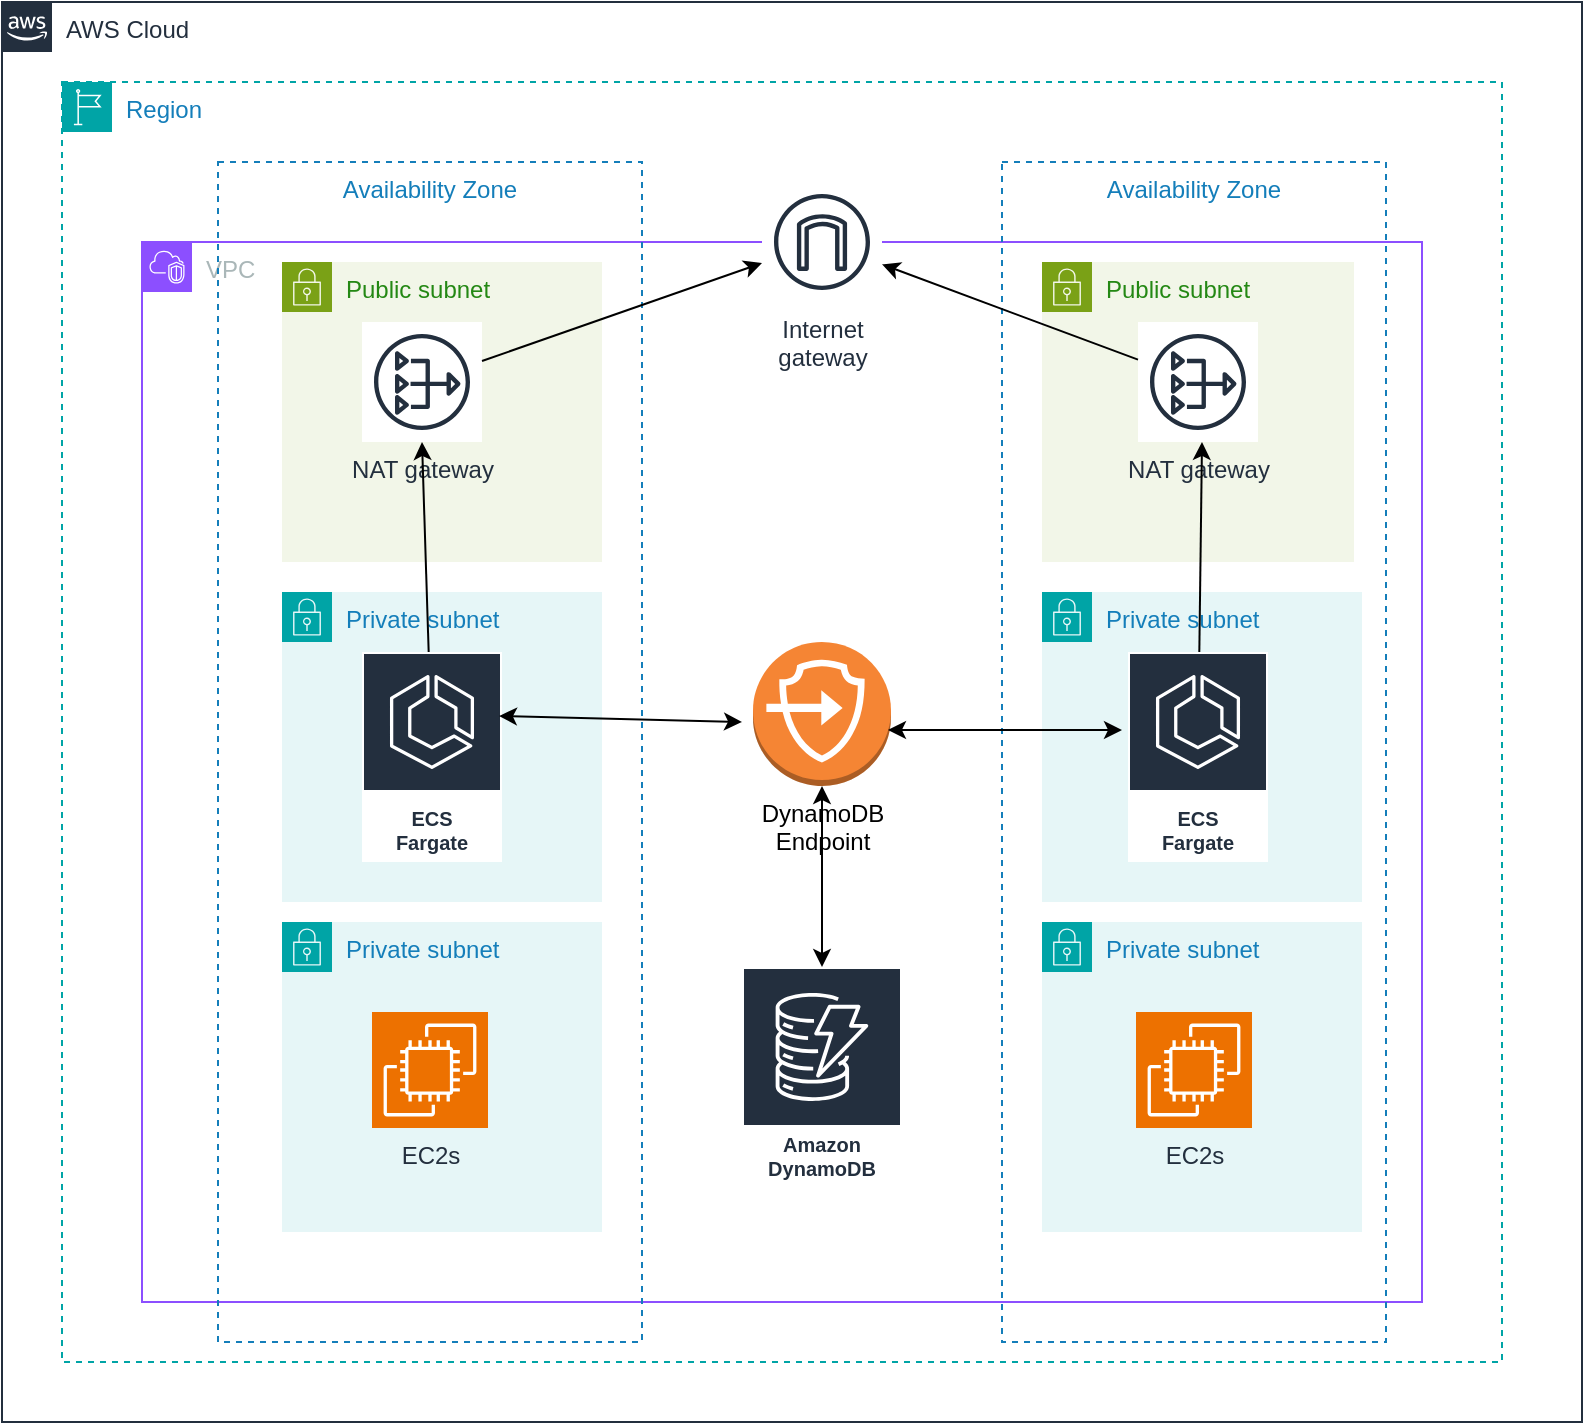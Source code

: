 <mxfile version="24.7.17">
  <diagram name="Page-1" id="thP39e69wSnJScUfDxOl">
    <mxGraphModel dx="1021" dy="1097" grid="1" gridSize="10" guides="1" tooltips="1" connect="1" arrows="1" fold="1" page="1" pageScale="1" pageWidth="827" pageHeight="1169" math="0" shadow="0">
      <root>
        <mxCell id="0" />
        <mxCell id="1" parent="0" />
        <mxCell id="j4ZdQfC_km6iXzpJwhjP-19" value="Region" style="points=[[0,0],[0.25,0],[0.5,0],[0.75,0],[1,0],[1,0.25],[1,0.5],[1,0.75],[1,1],[0.75,1],[0.5,1],[0.25,1],[0,1],[0,0.75],[0,0.5],[0,0.25]];outlineConnect=0;gradientColor=none;html=1;whiteSpace=wrap;fontSize=12;fontStyle=0;container=1;pointerEvents=0;collapsible=0;recursiveResize=0;shape=mxgraph.aws4.group;grIcon=mxgraph.aws4.group_region;strokeColor=#00A4A6;fillColor=none;verticalAlign=top;align=left;spacingLeft=30;fontColor=#147EBA;dashed=1;" parent="1" vertex="1">
          <mxGeometry x="40" y="120" width="720" height="640" as="geometry" />
        </mxCell>
        <mxCell id="j4ZdQfC_km6iXzpJwhjP-20" value="VPC" style="points=[[0,0],[0.25,0],[0.5,0],[0.75,0],[1,0],[1,0.25],[1,0.5],[1,0.75],[1,1],[0.75,1],[0.5,1],[0.25,1],[0,1],[0,0.75],[0,0.5],[0,0.25]];outlineConnect=0;gradientColor=none;html=1;whiteSpace=wrap;fontSize=12;fontStyle=0;container=1;pointerEvents=0;collapsible=0;recursiveResize=0;shape=mxgraph.aws4.group;grIcon=mxgraph.aws4.group_vpc2;strokeColor=#8C4FFF;fillColor=none;verticalAlign=top;align=left;spacingLeft=30;fontColor=#AAB7B8;dashed=0;" parent="j4ZdQfC_km6iXzpJwhjP-19" vertex="1">
          <mxGeometry x="40" y="80" width="640" height="530" as="geometry" />
        </mxCell>
        <mxCell id="j4ZdQfC_km6iXzpJwhjP-24" value="AWS Cloud" style="points=[[0,0],[0.25,0],[0.5,0],[0.75,0],[1,0],[1,0.25],[1,0.5],[1,0.75],[1,1],[0.75,1],[0.5,1],[0.25,1],[0,1],[0,0.75],[0,0.5],[0,0.25]];outlineConnect=0;gradientColor=none;html=1;whiteSpace=wrap;fontSize=12;fontStyle=0;container=1;pointerEvents=0;collapsible=0;recursiveResize=0;shape=mxgraph.aws4.group;grIcon=mxgraph.aws4.group_aws_cloud_alt;strokeColor=#232F3E;fillColor=none;verticalAlign=top;align=left;spacingLeft=30;fontColor=#232F3E;dashed=0;" parent="1" vertex="1">
          <mxGeometry x="10" y="80" width="790" height="710" as="geometry" />
        </mxCell>
        <mxCell id="b9plb1413JWHaFBECdBy-2" value="Availability Zone" style="fillColor=none;strokeColor=#147EBA;dashed=1;verticalAlign=top;fontStyle=0;fontColor=#147EBA;whiteSpace=wrap;html=1;" vertex="1" parent="j4ZdQfC_km6iXzpJwhjP-24">
          <mxGeometry x="108" y="80" width="212" height="590" as="geometry" />
        </mxCell>
        <mxCell id="b9plb1413JWHaFBECdBy-1" value="Public subnet" style="points=[[0,0],[0.25,0],[0.5,0],[0.75,0],[1,0],[1,0.25],[1,0.5],[1,0.75],[1,1],[0.75,1],[0.5,1],[0.25,1],[0,1],[0,0.75],[0,0.5],[0,0.25]];outlineConnect=0;gradientColor=none;html=1;whiteSpace=wrap;fontSize=12;fontStyle=0;container=0;pointerEvents=0;collapsible=0;recursiveResize=0;shape=mxgraph.aws4.group;grIcon=mxgraph.aws4.group_security_group;grStroke=0;strokeColor=#7AA116;fillColor=#F2F6E8;verticalAlign=top;align=left;spacingLeft=30;fontColor=#248814;dashed=0;" vertex="1" parent="j4ZdQfC_km6iXzpJwhjP-24">
          <mxGeometry x="140" y="130" width="160" height="150" as="geometry" />
        </mxCell>
        <mxCell id="j4ZdQfC_km6iXzpJwhjP-21" value="Availability Zone" style="fillColor=none;strokeColor=#147EBA;dashed=1;verticalAlign=top;fontStyle=0;fontColor=#147EBA;whiteSpace=wrap;html=1;" parent="j4ZdQfC_km6iXzpJwhjP-24" vertex="1">
          <mxGeometry x="500" y="80" width="192" height="590" as="geometry" />
        </mxCell>
        <mxCell id="b9plb1413JWHaFBECdBy-3" value="Public subnet" style="points=[[0,0],[0.25,0],[0.5,0],[0.75,0],[1,0],[1,0.25],[1,0.5],[1,0.75],[1,1],[0.75,1],[0.5,1],[0.25,1],[0,1],[0,0.75],[0,0.5],[0,0.25]];outlineConnect=0;gradientColor=none;html=1;whiteSpace=wrap;fontSize=12;fontStyle=0;container=0;pointerEvents=0;collapsible=0;recursiveResize=0;shape=mxgraph.aws4.group;grIcon=mxgraph.aws4.group_security_group;grStroke=0;strokeColor=#7AA116;fillColor=#F2F6E8;verticalAlign=top;align=left;spacingLeft=30;fontColor=#248814;dashed=0;" vertex="1" parent="j4ZdQfC_km6iXzpJwhjP-24">
          <mxGeometry x="520" y="130" width="156" height="150" as="geometry" />
        </mxCell>
        <mxCell id="b9plb1413JWHaFBECdBy-4" value="Private subnet" style="points=[[0,0],[0.25,0],[0.5,0],[0.75,0],[1,0],[1,0.25],[1,0.5],[1,0.75],[1,1],[0.75,1],[0.5,1],[0.25,1],[0,1],[0,0.75],[0,0.5],[0,0.25]];outlineConnect=0;gradientColor=none;html=1;whiteSpace=wrap;fontSize=12;fontStyle=0;container=0;pointerEvents=0;collapsible=0;recursiveResize=0;shape=mxgraph.aws4.group;grIcon=mxgraph.aws4.group_security_group;grStroke=0;strokeColor=#00A4A6;fillColor=#E6F6F7;verticalAlign=top;align=left;spacingLeft=30;fontColor=#147EBA;dashed=0;" vertex="1" parent="j4ZdQfC_km6iXzpJwhjP-24">
          <mxGeometry x="140" y="295" width="160" height="155" as="geometry" />
        </mxCell>
        <mxCell id="b9plb1413JWHaFBECdBy-5" value="Private subnet" style="points=[[0,0],[0.25,0],[0.5,0],[0.75,0],[1,0],[1,0.25],[1,0.5],[1,0.75],[1,1],[0.75,1],[0.5,1],[0.25,1],[0,1],[0,0.75],[0,0.5],[0,0.25]];outlineConnect=0;gradientColor=none;html=1;whiteSpace=wrap;fontSize=12;fontStyle=0;container=0;pointerEvents=0;collapsible=0;recursiveResize=0;shape=mxgraph.aws4.group;grIcon=mxgraph.aws4.group_security_group;grStroke=0;strokeColor=#00A4A6;fillColor=#E6F6F7;verticalAlign=top;align=left;spacingLeft=30;fontColor=#147EBA;dashed=0;" vertex="1" parent="j4ZdQfC_km6iXzpJwhjP-24">
          <mxGeometry x="520" y="295" width="160" height="155" as="geometry" />
        </mxCell>
        <mxCell id="b9plb1413JWHaFBECdBy-6" value="Private subnet" style="points=[[0,0],[0.25,0],[0.5,0],[0.75,0],[1,0],[1,0.25],[1,0.5],[1,0.75],[1,1],[0.75,1],[0.5,1],[0.25,1],[0,1],[0,0.75],[0,0.5],[0,0.25]];outlineConnect=0;gradientColor=none;html=1;whiteSpace=wrap;fontSize=12;fontStyle=0;container=0;pointerEvents=0;collapsible=0;recursiveResize=0;shape=mxgraph.aws4.group;grIcon=mxgraph.aws4.group_security_group;grStroke=0;strokeColor=#00A4A6;fillColor=#E6F6F7;verticalAlign=top;align=left;spacingLeft=30;fontColor=#147EBA;dashed=0;" vertex="1" parent="j4ZdQfC_km6iXzpJwhjP-24">
          <mxGeometry x="140" y="460" width="160" height="155" as="geometry" />
        </mxCell>
        <mxCell id="b9plb1413JWHaFBECdBy-7" value="Private subnet" style="points=[[0,0],[0.25,0],[0.5,0],[0.75,0],[1,0],[1,0.25],[1,0.5],[1,0.75],[1,1],[0.75,1],[0.5,1],[0.25,1],[0,1],[0,0.75],[0,0.5],[0,0.25]];outlineConnect=0;gradientColor=none;html=1;whiteSpace=wrap;fontSize=12;fontStyle=0;container=0;pointerEvents=0;collapsible=0;recursiveResize=0;shape=mxgraph.aws4.group;grIcon=mxgraph.aws4.group_security_group;grStroke=0;strokeColor=#00A4A6;fillColor=#E6F6F7;verticalAlign=top;align=left;spacingLeft=30;fontColor=#147EBA;dashed=0;" vertex="1" parent="j4ZdQfC_km6iXzpJwhjP-24">
          <mxGeometry x="520" y="460" width="160" height="155" as="geometry" />
        </mxCell>
        <mxCell id="b9plb1413JWHaFBECdBy-8" value="Amazon DynamoDB" style="sketch=0;outlineConnect=0;fontColor=#232F3E;gradientColor=none;strokeColor=#ffffff;fillColor=#232F3E;dashed=0;verticalLabelPosition=middle;verticalAlign=bottom;align=center;html=1;whiteSpace=wrap;fontSize=10;fontStyle=1;spacing=3;shape=mxgraph.aws4.productIcon;prIcon=mxgraph.aws4.dynamodb;" vertex="1" parent="j4ZdQfC_km6iXzpJwhjP-24">
          <mxGeometry x="370" y="482.5" width="80" height="110" as="geometry" />
        </mxCell>
        <mxCell id="b9plb1413JWHaFBECdBy-9" value="DynamoDB&lt;div&gt;Endpoint&lt;/div&gt;" style="outlineConnect=0;dashed=0;verticalLabelPosition=bottom;verticalAlign=top;align=center;html=1;shape=mxgraph.aws3.endpoints;fillColor=#F58534;gradientColor=none;" vertex="1" parent="j4ZdQfC_km6iXzpJwhjP-24">
          <mxGeometry x="375.5" y="320" width="69" height="72" as="geometry" />
        </mxCell>
        <mxCell id="b9plb1413JWHaFBECdBy-10" value="ECS&lt;div&gt;Fargate&lt;/div&gt;" style="sketch=0;outlineConnect=0;fontColor=#232F3E;gradientColor=none;strokeColor=#ffffff;fillColor=#232F3E;dashed=0;verticalLabelPosition=middle;verticalAlign=bottom;align=center;html=1;whiteSpace=wrap;fontSize=10;fontStyle=1;spacing=3;shape=mxgraph.aws4.productIcon;prIcon=mxgraph.aws4.ecs;" vertex="1" parent="j4ZdQfC_km6iXzpJwhjP-24">
          <mxGeometry x="180" y="325" width="70" height="105" as="geometry" />
        </mxCell>
        <mxCell id="b9plb1413JWHaFBECdBy-11" value="ECS&lt;div&gt;Fargate&lt;/div&gt;" style="sketch=0;outlineConnect=0;fontColor=#232F3E;gradientColor=none;strokeColor=#ffffff;fillColor=#232F3E;dashed=0;verticalLabelPosition=middle;verticalAlign=bottom;align=center;html=1;whiteSpace=wrap;fontSize=10;fontStyle=1;spacing=3;shape=mxgraph.aws4.productIcon;prIcon=mxgraph.aws4.ecs;" vertex="1" parent="j4ZdQfC_km6iXzpJwhjP-24">
          <mxGeometry x="563" y="325" width="70" height="105" as="geometry" />
        </mxCell>
        <mxCell id="b9plb1413JWHaFBECdBy-12" value="EC2s" style="sketch=0;points=[[0,0,0],[0.25,0,0],[0.5,0,0],[0.75,0,0],[1,0,0],[0,1,0],[0.25,1,0],[0.5,1,0],[0.75,1,0],[1,1,0],[0,0.25,0],[0,0.5,0],[0,0.75,0],[1,0.25,0],[1,0.5,0],[1,0.75,0]];outlineConnect=0;fontColor=#232F3E;fillColor=#ED7100;strokeColor=#ffffff;dashed=0;verticalLabelPosition=bottom;verticalAlign=top;align=center;html=1;fontSize=12;fontStyle=0;aspect=fixed;shape=mxgraph.aws4.resourceIcon;resIcon=mxgraph.aws4.ec2;" vertex="1" parent="j4ZdQfC_km6iXzpJwhjP-24">
          <mxGeometry x="185" y="505" width="58" height="58" as="geometry" />
        </mxCell>
        <mxCell id="b9plb1413JWHaFBECdBy-13" value="EC2s" style="sketch=0;points=[[0,0,0],[0.25,0,0],[0.5,0,0],[0.75,0,0],[1,0,0],[0,1,0],[0.25,1,0],[0.5,1,0],[0.75,1,0],[1,1,0],[0,0.25,0],[0,0.5,0],[0,0.75,0],[1,0.25,0],[1,0.5,0],[1,0.75,0]];outlineConnect=0;fontColor=#232F3E;fillColor=#ED7100;strokeColor=#ffffff;dashed=0;verticalLabelPosition=bottom;verticalAlign=top;align=center;html=1;fontSize=12;fontStyle=0;aspect=fixed;shape=mxgraph.aws4.resourceIcon;resIcon=mxgraph.aws4.ec2;" vertex="1" parent="j4ZdQfC_km6iXzpJwhjP-24">
          <mxGeometry x="567" y="505" width="58" height="58" as="geometry" />
        </mxCell>
        <mxCell id="b9plb1413JWHaFBECdBy-14" value="NAT gateway" style="sketch=0;outlineConnect=0;fontColor=#232F3E;gradientColor=none;strokeColor=#232F3E;fillColor=#ffffff;dashed=0;verticalLabelPosition=bottom;verticalAlign=top;align=center;html=1;fontSize=12;fontStyle=0;aspect=fixed;shape=mxgraph.aws4.resourceIcon;resIcon=mxgraph.aws4.nat_gateway;" vertex="1" parent="j4ZdQfC_km6iXzpJwhjP-24">
          <mxGeometry x="180" y="160" width="60" height="60" as="geometry" />
        </mxCell>
        <mxCell id="b9plb1413JWHaFBECdBy-15" value="NAT gateway" style="sketch=0;outlineConnect=0;fontColor=#232F3E;gradientColor=none;strokeColor=#232F3E;fillColor=#ffffff;dashed=0;verticalLabelPosition=bottom;verticalAlign=top;align=center;html=1;fontSize=12;fontStyle=0;aspect=fixed;shape=mxgraph.aws4.resourceIcon;resIcon=mxgraph.aws4.nat_gateway;" vertex="1" parent="j4ZdQfC_km6iXzpJwhjP-24">
          <mxGeometry x="568" y="160" width="60" height="60" as="geometry" />
        </mxCell>
        <mxCell id="b9plb1413JWHaFBECdBy-16" value="Internet&#xa;gateway" style="sketch=0;outlineConnect=0;fontColor=#232F3E;gradientColor=none;strokeColor=#232F3E;fillColor=#ffffff;dashed=0;verticalLabelPosition=bottom;verticalAlign=top;align=center;html=1;fontSize=12;fontStyle=0;aspect=fixed;shape=mxgraph.aws4.resourceIcon;resIcon=mxgraph.aws4.internet_gateway;" vertex="1" parent="j4ZdQfC_km6iXzpJwhjP-24">
          <mxGeometry x="380" y="90" width="60" height="60" as="geometry" />
        </mxCell>
        <mxCell id="b9plb1413JWHaFBECdBy-17" value="" style="endArrow=classic;html=1;rounded=0;" edge="1" parent="j4ZdQfC_km6iXzpJwhjP-24" source="b9plb1413JWHaFBECdBy-15" target="b9plb1413JWHaFBECdBy-16">
          <mxGeometry width="50" height="50" relative="1" as="geometry">
            <mxPoint x="370" y="510" as="sourcePoint" />
            <mxPoint x="420" y="460" as="targetPoint" />
          </mxGeometry>
        </mxCell>
        <mxCell id="b9plb1413JWHaFBECdBy-18" value="" style="endArrow=classic;html=1;rounded=0;" edge="1" parent="j4ZdQfC_km6iXzpJwhjP-24" source="b9plb1413JWHaFBECdBy-14" target="b9plb1413JWHaFBECdBy-16">
          <mxGeometry width="50" height="50" relative="1" as="geometry">
            <mxPoint x="370" y="510" as="sourcePoint" />
            <mxPoint x="420" y="460" as="targetPoint" />
          </mxGeometry>
        </mxCell>
        <mxCell id="b9plb1413JWHaFBECdBy-19" value="" style="endArrow=classic;startArrow=classic;html=1;rounded=0;exitX=0.978;exitY=0.611;exitDx=0;exitDy=0;exitPerimeter=0;" edge="1" parent="j4ZdQfC_km6iXzpJwhjP-24" source="b9plb1413JWHaFBECdBy-9">
          <mxGeometry width="50" height="50" relative="1" as="geometry">
            <mxPoint x="370" y="510" as="sourcePoint" />
            <mxPoint x="560" y="364" as="targetPoint" />
          </mxGeometry>
        </mxCell>
        <mxCell id="b9plb1413JWHaFBECdBy-20" value="" style="endArrow=classic;startArrow=classic;html=1;rounded=0;exitX=0.978;exitY=0.611;exitDx=0;exitDy=0;exitPerimeter=0;" edge="1" parent="j4ZdQfC_km6iXzpJwhjP-24">
          <mxGeometry width="50" height="50" relative="1" as="geometry">
            <mxPoint x="248.5" y="357" as="sourcePoint" />
            <mxPoint x="370" y="360" as="targetPoint" />
          </mxGeometry>
        </mxCell>
        <mxCell id="b9plb1413JWHaFBECdBy-22" value="" style="endArrow=classic;html=1;rounded=0;" edge="1" parent="j4ZdQfC_km6iXzpJwhjP-24" source="b9plb1413JWHaFBECdBy-11">
          <mxGeometry width="50" height="50" relative="1" as="geometry">
            <mxPoint x="550" y="270" as="sourcePoint" />
            <mxPoint x="600" y="220" as="targetPoint" />
          </mxGeometry>
        </mxCell>
        <mxCell id="b9plb1413JWHaFBECdBy-21" value="" style="endArrow=classic;html=1;rounded=0;" edge="1" parent="j4ZdQfC_km6iXzpJwhjP-24" source="b9plb1413JWHaFBECdBy-10">
          <mxGeometry width="50" height="50" relative="1" as="geometry">
            <mxPoint x="160" y="270" as="sourcePoint" />
            <mxPoint x="210" y="220" as="targetPoint" />
          </mxGeometry>
        </mxCell>
        <mxCell id="b9plb1413JWHaFBECdBy-23" value="" style="endArrow=classic;startArrow=classic;html=1;rounded=0;" edge="1" parent="j4ZdQfC_km6iXzpJwhjP-24" source="b9plb1413JWHaFBECdBy-8" target="b9plb1413JWHaFBECdBy-9">
          <mxGeometry width="50" height="50" relative="1" as="geometry">
            <mxPoint x="370" y="510" as="sourcePoint" />
            <mxPoint x="420" y="460" as="targetPoint" />
          </mxGeometry>
        </mxCell>
      </root>
    </mxGraphModel>
  </diagram>
</mxfile>
